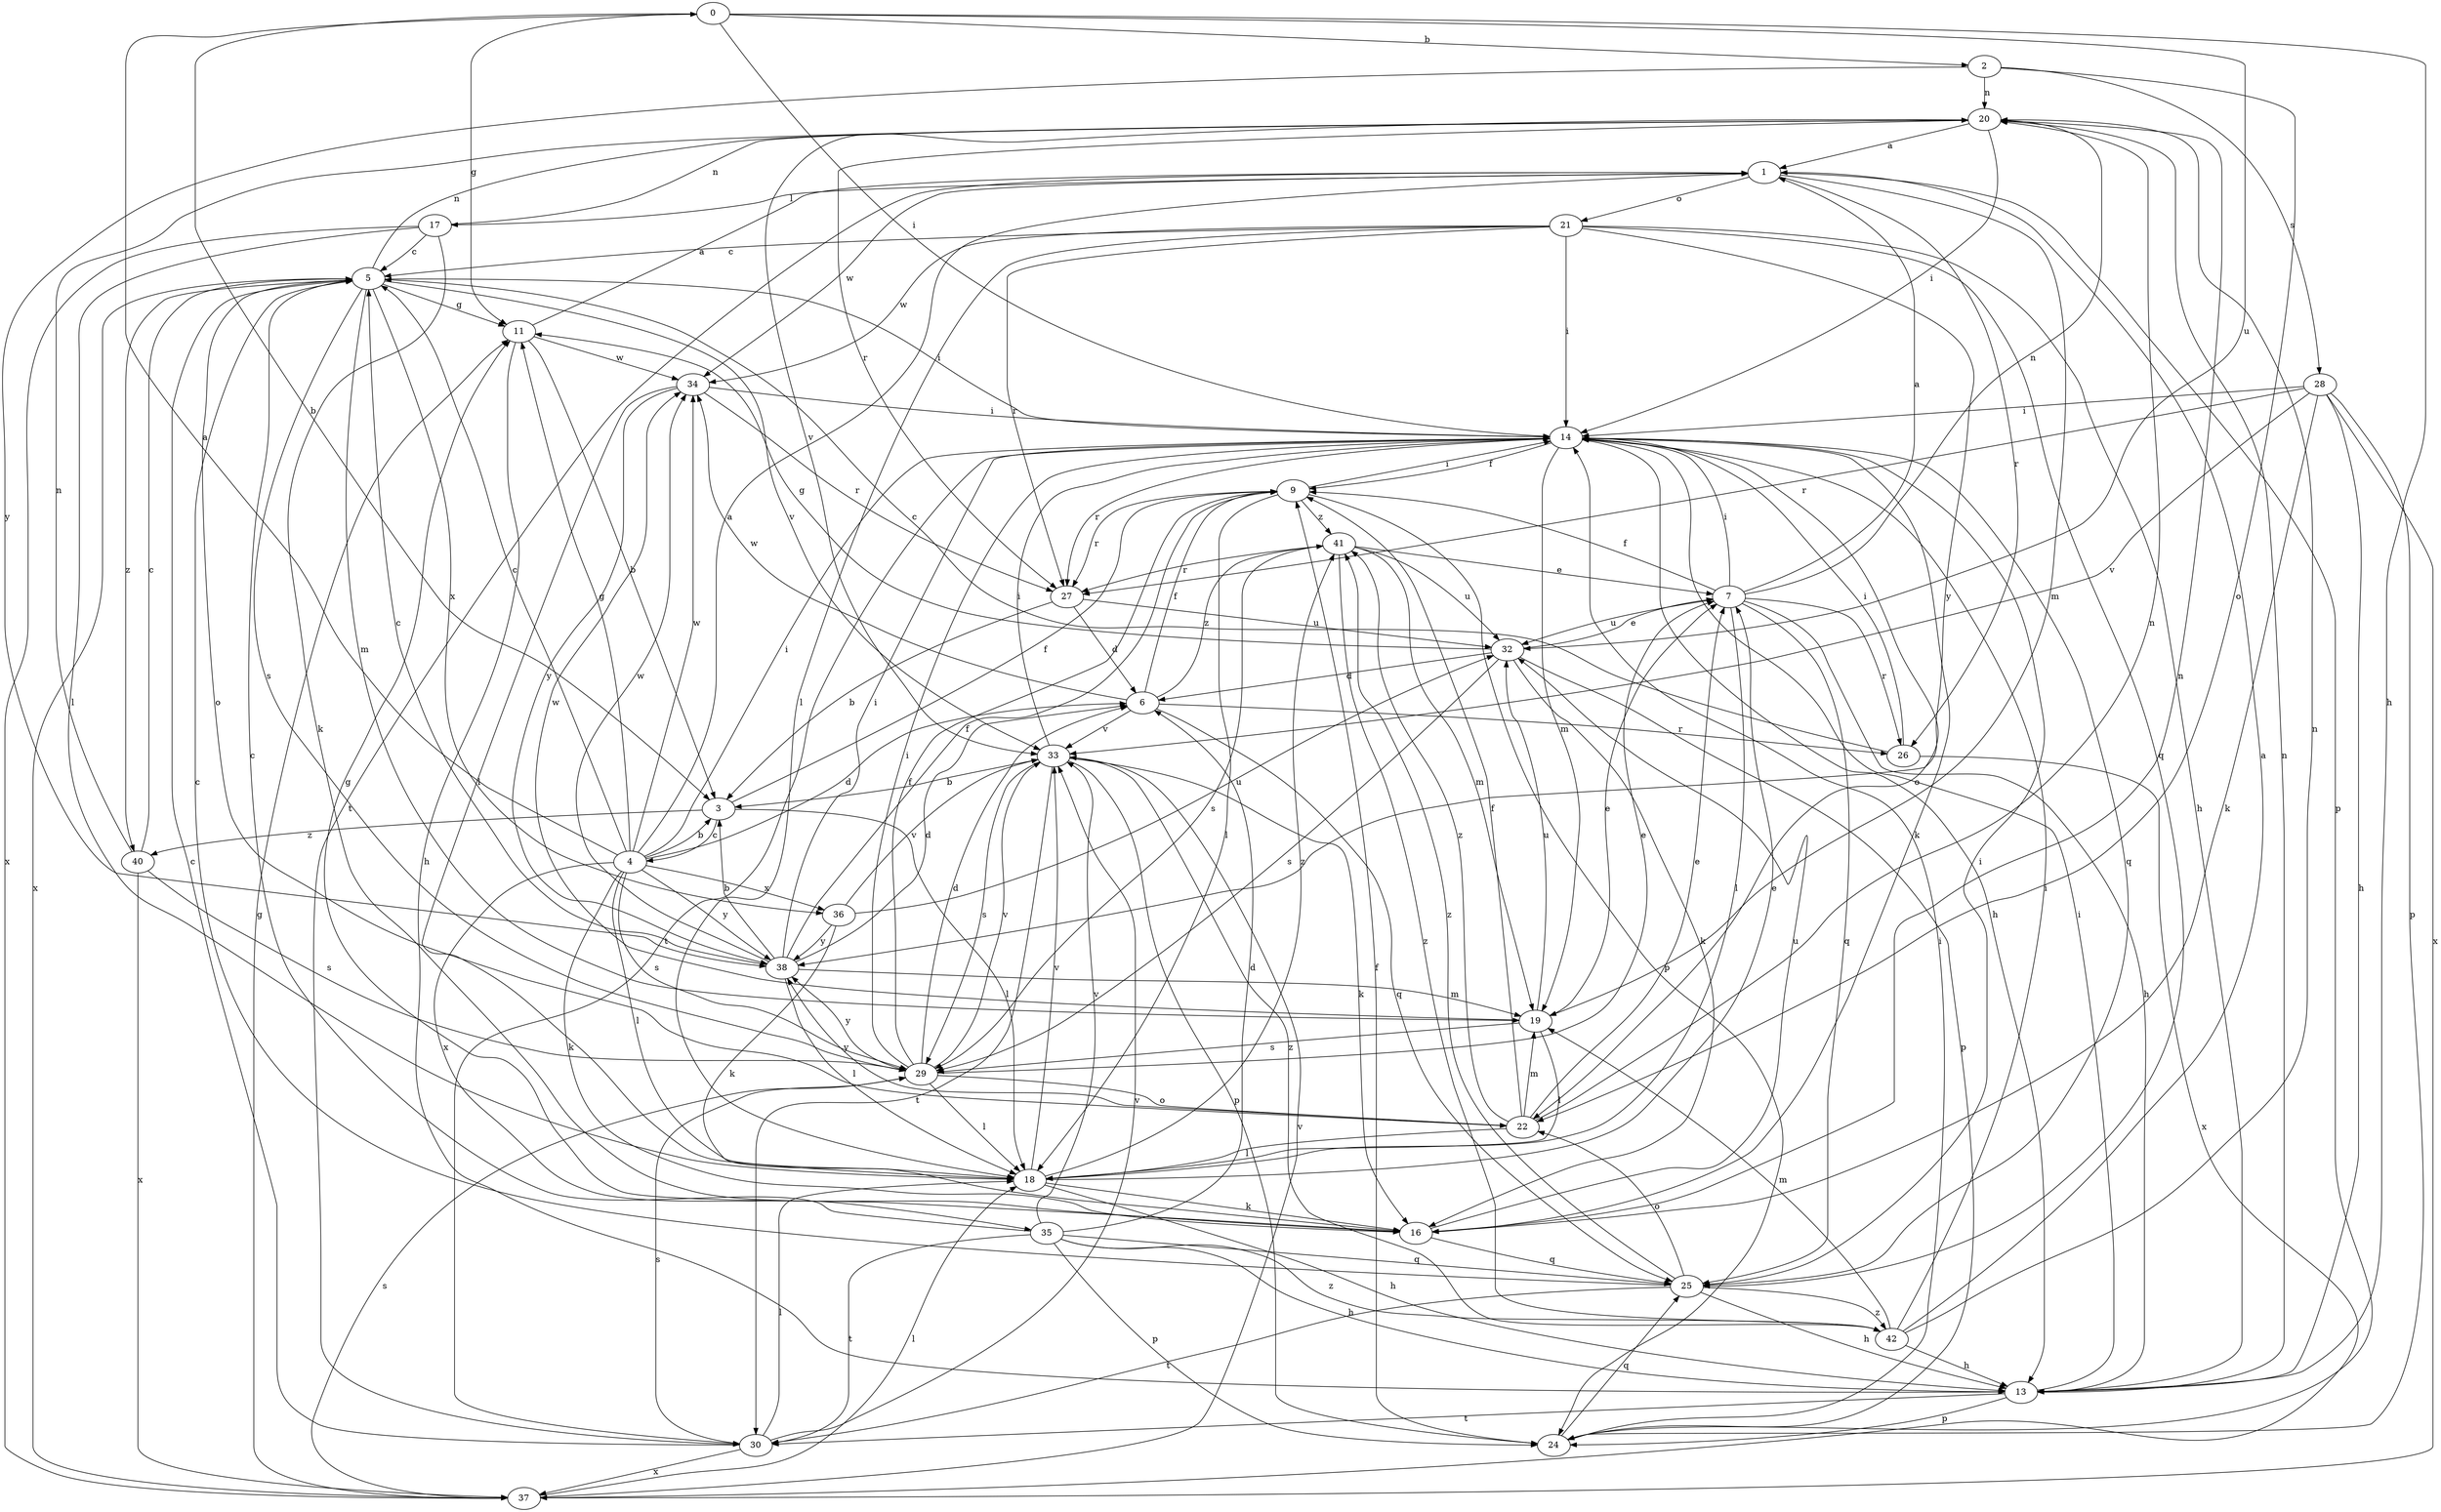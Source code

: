 strict digraph  {
0;
1;
2;
3;
4;
5;
6;
7;
9;
11;
13;
14;
16;
17;
18;
19;
20;
21;
22;
24;
25;
26;
27;
28;
29;
30;
32;
33;
34;
35;
36;
37;
38;
40;
41;
42;
0 -> 2  [label=b];
0 -> 3  [label=b];
0 -> 11  [label=g];
0 -> 13  [label=h];
0 -> 14  [label=i];
0 -> 32  [label=u];
1 -> 17  [label=l];
1 -> 19  [label=m];
1 -> 21  [label=o];
1 -> 24  [label=p];
1 -> 26  [label=r];
1 -> 30  [label=t];
1 -> 34  [label=w];
2 -> 20  [label=n];
2 -> 22  [label=o];
2 -> 28  [label=s];
2 -> 38  [label=y];
3 -> 4  [label=c];
3 -> 9  [label=f];
3 -> 18  [label=l];
3 -> 40  [label=z];
4 -> 0  [label=a];
4 -> 1  [label=a];
4 -> 3  [label=b];
4 -> 5  [label=c];
4 -> 6  [label=d];
4 -> 11  [label=g];
4 -> 14  [label=i];
4 -> 16  [label=k];
4 -> 18  [label=l];
4 -> 29  [label=s];
4 -> 34  [label=w];
4 -> 35  [label=x];
4 -> 36  [label=x];
4 -> 38  [label=y];
5 -> 11  [label=g];
5 -> 14  [label=i];
5 -> 19  [label=m];
5 -> 20  [label=n];
5 -> 22  [label=o];
5 -> 29  [label=s];
5 -> 33  [label=v];
5 -> 36  [label=x];
5 -> 37  [label=x];
5 -> 40  [label=z];
6 -> 9  [label=f];
6 -> 25  [label=q];
6 -> 26  [label=r];
6 -> 33  [label=v];
6 -> 34  [label=w];
6 -> 41  [label=z];
7 -> 1  [label=a];
7 -> 9  [label=f];
7 -> 13  [label=h];
7 -> 14  [label=i];
7 -> 18  [label=l];
7 -> 20  [label=n];
7 -> 25  [label=q];
7 -> 26  [label=r];
7 -> 32  [label=u];
9 -> 14  [label=i];
9 -> 18  [label=l];
9 -> 24  [label=p];
9 -> 27  [label=r];
9 -> 41  [label=z];
11 -> 1  [label=a];
11 -> 3  [label=b];
11 -> 13  [label=h];
11 -> 34  [label=w];
13 -> 14  [label=i];
13 -> 20  [label=n];
13 -> 24  [label=p];
13 -> 30  [label=t];
14 -> 9  [label=f];
14 -> 13  [label=h];
14 -> 16  [label=k];
14 -> 19  [label=m];
14 -> 22  [label=o];
14 -> 25  [label=q];
14 -> 27  [label=r];
14 -> 30  [label=t];
16 -> 11  [label=g];
16 -> 20  [label=n];
16 -> 25  [label=q];
16 -> 32  [label=u];
17 -> 5  [label=c];
17 -> 16  [label=k];
17 -> 18  [label=l];
17 -> 20  [label=n];
17 -> 37  [label=x];
18 -> 7  [label=e];
18 -> 13  [label=h];
18 -> 16  [label=k];
18 -> 33  [label=v];
18 -> 41  [label=z];
19 -> 7  [label=e];
19 -> 18  [label=l];
19 -> 29  [label=s];
19 -> 32  [label=u];
19 -> 34  [label=w];
20 -> 1  [label=a];
20 -> 14  [label=i];
20 -> 27  [label=r];
20 -> 33  [label=v];
21 -> 5  [label=c];
21 -> 13  [label=h];
21 -> 14  [label=i];
21 -> 18  [label=l];
21 -> 25  [label=q];
21 -> 27  [label=r];
21 -> 34  [label=w];
21 -> 38  [label=y];
22 -> 7  [label=e];
22 -> 9  [label=f];
22 -> 18  [label=l];
22 -> 19  [label=m];
22 -> 20  [label=n];
22 -> 38  [label=y];
22 -> 41  [label=z];
24 -> 9  [label=f];
24 -> 14  [label=i];
24 -> 25  [label=q];
25 -> 5  [label=c];
25 -> 13  [label=h];
25 -> 14  [label=i];
25 -> 22  [label=o];
25 -> 30  [label=t];
25 -> 41  [label=z];
25 -> 42  [label=z];
26 -> 5  [label=c];
26 -> 14  [label=i];
26 -> 37  [label=x];
27 -> 3  [label=b];
27 -> 6  [label=d];
27 -> 32  [label=u];
28 -> 13  [label=h];
28 -> 14  [label=i];
28 -> 16  [label=k];
28 -> 24  [label=p];
28 -> 27  [label=r];
28 -> 33  [label=v];
28 -> 37  [label=x];
29 -> 6  [label=d];
29 -> 7  [label=e];
29 -> 9  [label=f];
29 -> 14  [label=i];
29 -> 18  [label=l];
29 -> 22  [label=o];
29 -> 33  [label=v];
29 -> 38  [label=y];
30 -> 5  [label=c];
30 -> 18  [label=l];
30 -> 29  [label=s];
30 -> 33  [label=v];
30 -> 37  [label=x];
32 -> 6  [label=d];
32 -> 7  [label=e];
32 -> 11  [label=g];
32 -> 16  [label=k];
32 -> 24  [label=p];
32 -> 29  [label=s];
33 -> 3  [label=b];
33 -> 14  [label=i];
33 -> 16  [label=k];
33 -> 24  [label=p];
33 -> 29  [label=s];
33 -> 30  [label=t];
33 -> 42  [label=z];
34 -> 14  [label=i];
34 -> 18  [label=l];
34 -> 27  [label=r];
34 -> 38  [label=y];
35 -> 5  [label=c];
35 -> 6  [label=d];
35 -> 13  [label=h];
35 -> 24  [label=p];
35 -> 25  [label=q];
35 -> 30  [label=t];
35 -> 33  [label=v];
35 -> 42  [label=z];
36 -> 16  [label=k];
36 -> 32  [label=u];
36 -> 33  [label=v];
36 -> 38  [label=y];
37 -> 11  [label=g];
37 -> 18  [label=l];
37 -> 29  [label=s];
37 -> 33  [label=v];
38 -> 3  [label=b];
38 -> 5  [label=c];
38 -> 6  [label=d];
38 -> 9  [label=f];
38 -> 14  [label=i];
38 -> 18  [label=l];
38 -> 19  [label=m];
38 -> 34  [label=w];
40 -> 5  [label=c];
40 -> 20  [label=n];
40 -> 29  [label=s];
40 -> 37  [label=x];
41 -> 7  [label=e];
41 -> 19  [label=m];
41 -> 27  [label=r];
41 -> 29  [label=s];
41 -> 32  [label=u];
41 -> 42  [label=z];
42 -> 1  [label=a];
42 -> 13  [label=h];
42 -> 14  [label=i];
42 -> 19  [label=m];
42 -> 20  [label=n];
}
